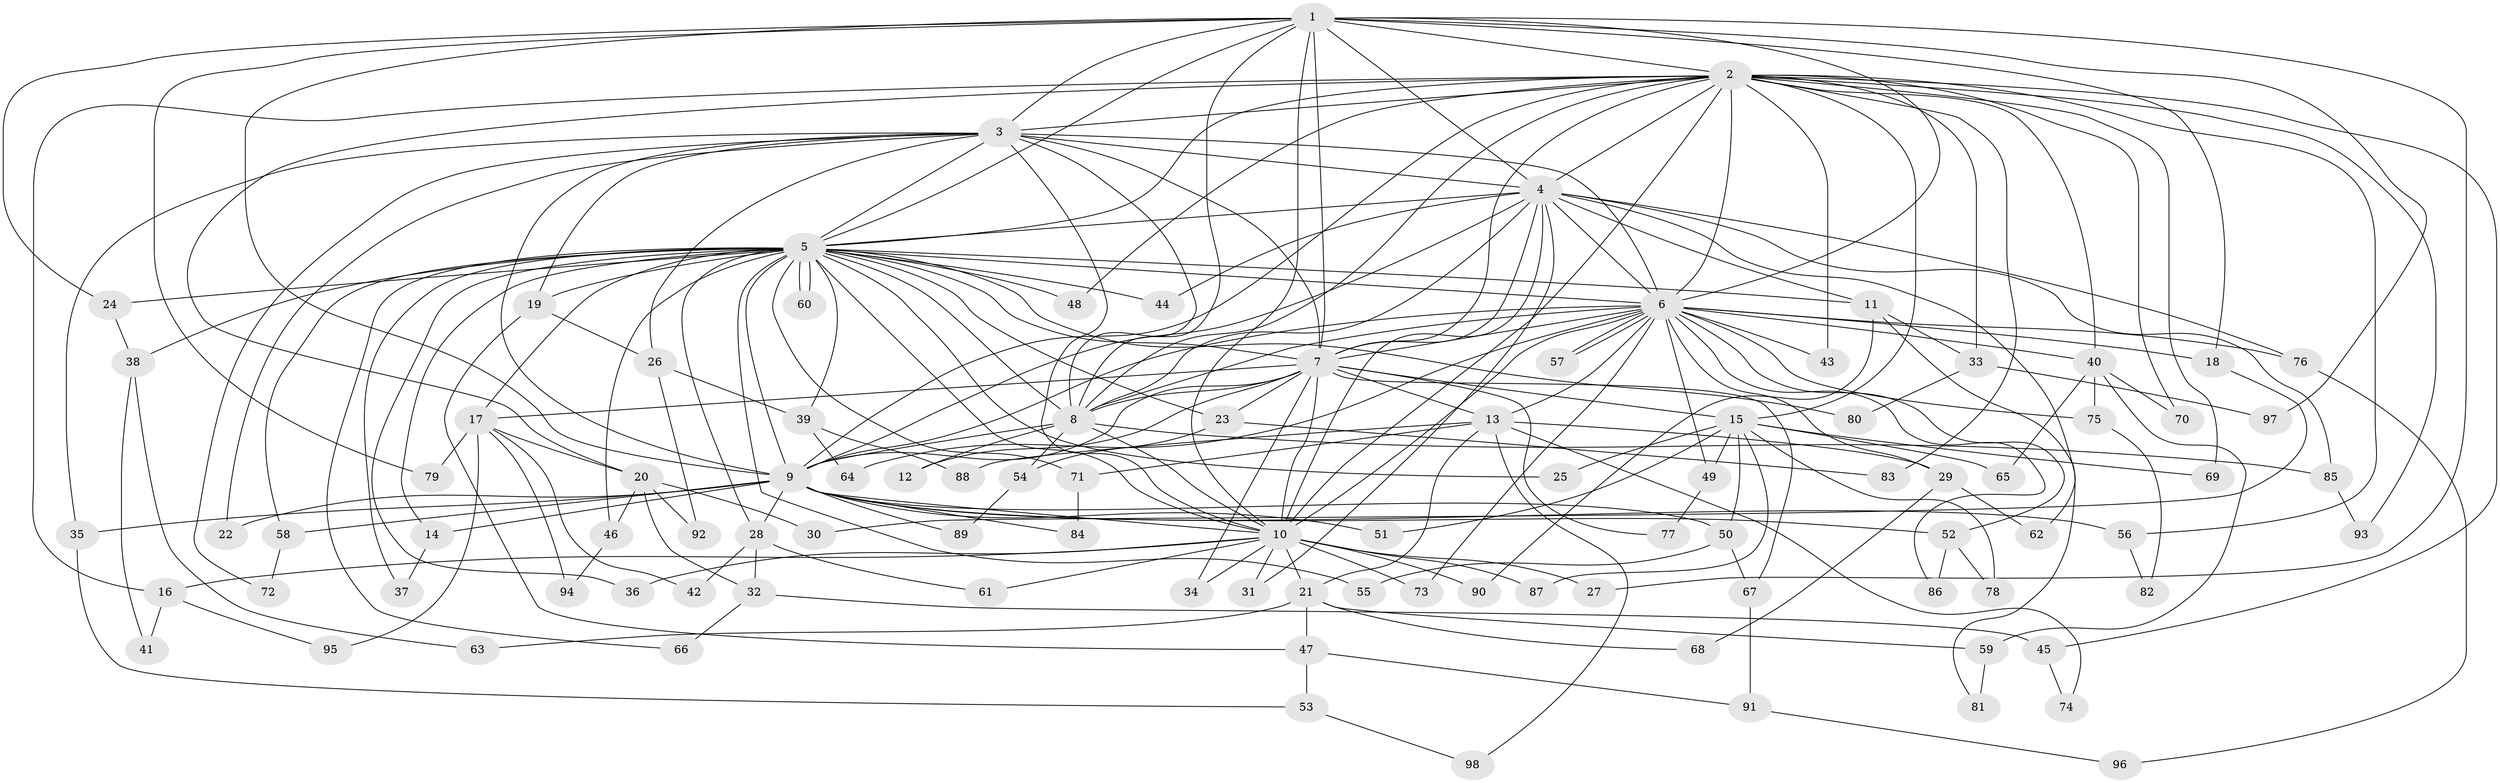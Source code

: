 // coarse degree distribution, {3: 0.13333333333333333, 18: 0.03333333333333333, 2: 0.06666666666666667, 7: 0.1, 1: 0.06666666666666667, 4: 0.16666666666666666, 6: 0.16666666666666666, 5: 0.13333333333333333, 11: 0.03333333333333333, 15: 0.06666666666666667, 14: 0.03333333333333333}
// Generated by graph-tools (version 1.1) at 2025/36/03/04/25 23:36:17]
// undirected, 98 vertices, 221 edges
graph export_dot {
  node [color=gray90,style=filled];
  1;
  2;
  3;
  4;
  5;
  6;
  7;
  8;
  9;
  10;
  11;
  12;
  13;
  14;
  15;
  16;
  17;
  18;
  19;
  20;
  21;
  22;
  23;
  24;
  25;
  26;
  27;
  28;
  29;
  30;
  31;
  32;
  33;
  34;
  35;
  36;
  37;
  38;
  39;
  40;
  41;
  42;
  43;
  44;
  45;
  46;
  47;
  48;
  49;
  50;
  51;
  52;
  53;
  54;
  55;
  56;
  57;
  58;
  59;
  60;
  61;
  62;
  63;
  64;
  65;
  66;
  67;
  68;
  69;
  70;
  71;
  72;
  73;
  74;
  75;
  76;
  77;
  78;
  79;
  80;
  81;
  82;
  83;
  84;
  85;
  86;
  87;
  88;
  89;
  90;
  91;
  92;
  93;
  94;
  95;
  96;
  97;
  98;
  1 -- 2;
  1 -- 3;
  1 -- 4;
  1 -- 5;
  1 -- 6;
  1 -- 7;
  1 -- 8;
  1 -- 9;
  1 -- 10;
  1 -- 18;
  1 -- 24;
  1 -- 27;
  1 -- 79;
  1 -- 97;
  2 -- 3;
  2 -- 4;
  2 -- 5;
  2 -- 6;
  2 -- 7;
  2 -- 8;
  2 -- 9;
  2 -- 10;
  2 -- 15;
  2 -- 16;
  2 -- 20;
  2 -- 33;
  2 -- 40;
  2 -- 43;
  2 -- 45;
  2 -- 48;
  2 -- 56;
  2 -- 69;
  2 -- 70;
  2 -- 83;
  2 -- 93;
  3 -- 4;
  3 -- 5;
  3 -- 6;
  3 -- 7;
  3 -- 8;
  3 -- 9;
  3 -- 10;
  3 -- 19;
  3 -- 22;
  3 -- 26;
  3 -- 35;
  3 -- 72;
  4 -- 5;
  4 -- 6;
  4 -- 7;
  4 -- 8;
  4 -- 9;
  4 -- 10;
  4 -- 11;
  4 -- 31;
  4 -- 44;
  4 -- 62;
  4 -- 76;
  4 -- 85;
  5 -- 6;
  5 -- 7;
  5 -- 8;
  5 -- 9;
  5 -- 10;
  5 -- 11;
  5 -- 14;
  5 -- 17;
  5 -- 19;
  5 -- 23;
  5 -- 24;
  5 -- 25;
  5 -- 28;
  5 -- 36;
  5 -- 37;
  5 -- 38;
  5 -- 39;
  5 -- 44;
  5 -- 46;
  5 -- 48;
  5 -- 55;
  5 -- 58;
  5 -- 60;
  5 -- 60;
  5 -- 66;
  5 -- 71;
  5 -- 80;
  6 -- 7;
  6 -- 8;
  6 -- 9;
  6 -- 10;
  6 -- 13;
  6 -- 18;
  6 -- 29;
  6 -- 40;
  6 -- 43;
  6 -- 49;
  6 -- 52;
  6 -- 57;
  6 -- 57;
  6 -- 64;
  6 -- 73;
  6 -- 75;
  6 -- 76;
  6 -- 86;
  7 -- 8;
  7 -- 9;
  7 -- 10;
  7 -- 12;
  7 -- 13;
  7 -- 15;
  7 -- 17;
  7 -- 23;
  7 -- 34;
  7 -- 67;
  7 -- 77;
  8 -- 9;
  8 -- 10;
  8 -- 12;
  8 -- 54;
  8 -- 85;
  9 -- 10;
  9 -- 14;
  9 -- 22;
  9 -- 28;
  9 -- 35;
  9 -- 50;
  9 -- 51;
  9 -- 52;
  9 -- 56;
  9 -- 58;
  9 -- 84;
  9 -- 89;
  10 -- 16;
  10 -- 21;
  10 -- 27;
  10 -- 31;
  10 -- 34;
  10 -- 36;
  10 -- 61;
  10 -- 73;
  10 -- 87;
  10 -- 90;
  11 -- 33;
  11 -- 81;
  11 -- 90;
  13 -- 21;
  13 -- 29;
  13 -- 71;
  13 -- 74;
  13 -- 88;
  13 -- 98;
  14 -- 37;
  15 -- 25;
  15 -- 49;
  15 -- 50;
  15 -- 51;
  15 -- 65;
  15 -- 69;
  15 -- 78;
  15 -- 87;
  16 -- 41;
  16 -- 95;
  17 -- 20;
  17 -- 42;
  17 -- 79;
  17 -- 94;
  17 -- 95;
  18 -- 30;
  19 -- 26;
  19 -- 47;
  20 -- 30;
  20 -- 32;
  20 -- 46;
  20 -- 92;
  21 -- 47;
  21 -- 59;
  21 -- 63;
  21 -- 68;
  23 -- 54;
  23 -- 83;
  24 -- 38;
  26 -- 39;
  26 -- 92;
  28 -- 32;
  28 -- 42;
  28 -- 61;
  29 -- 62;
  29 -- 68;
  32 -- 45;
  32 -- 66;
  33 -- 80;
  33 -- 97;
  35 -- 53;
  38 -- 41;
  38 -- 63;
  39 -- 64;
  39 -- 88;
  40 -- 59;
  40 -- 65;
  40 -- 70;
  40 -- 75;
  45 -- 74;
  46 -- 94;
  47 -- 53;
  47 -- 91;
  49 -- 77;
  50 -- 55;
  50 -- 67;
  52 -- 78;
  52 -- 86;
  53 -- 98;
  54 -- 89;
  56 -- 82;
  58 -- 72;
  59 -- 81;
  67 -- 91;
  71 -- 84;
  75 -- 82;
  76 -- 96;
  85 -- 93;
  91 -- 96;
}

